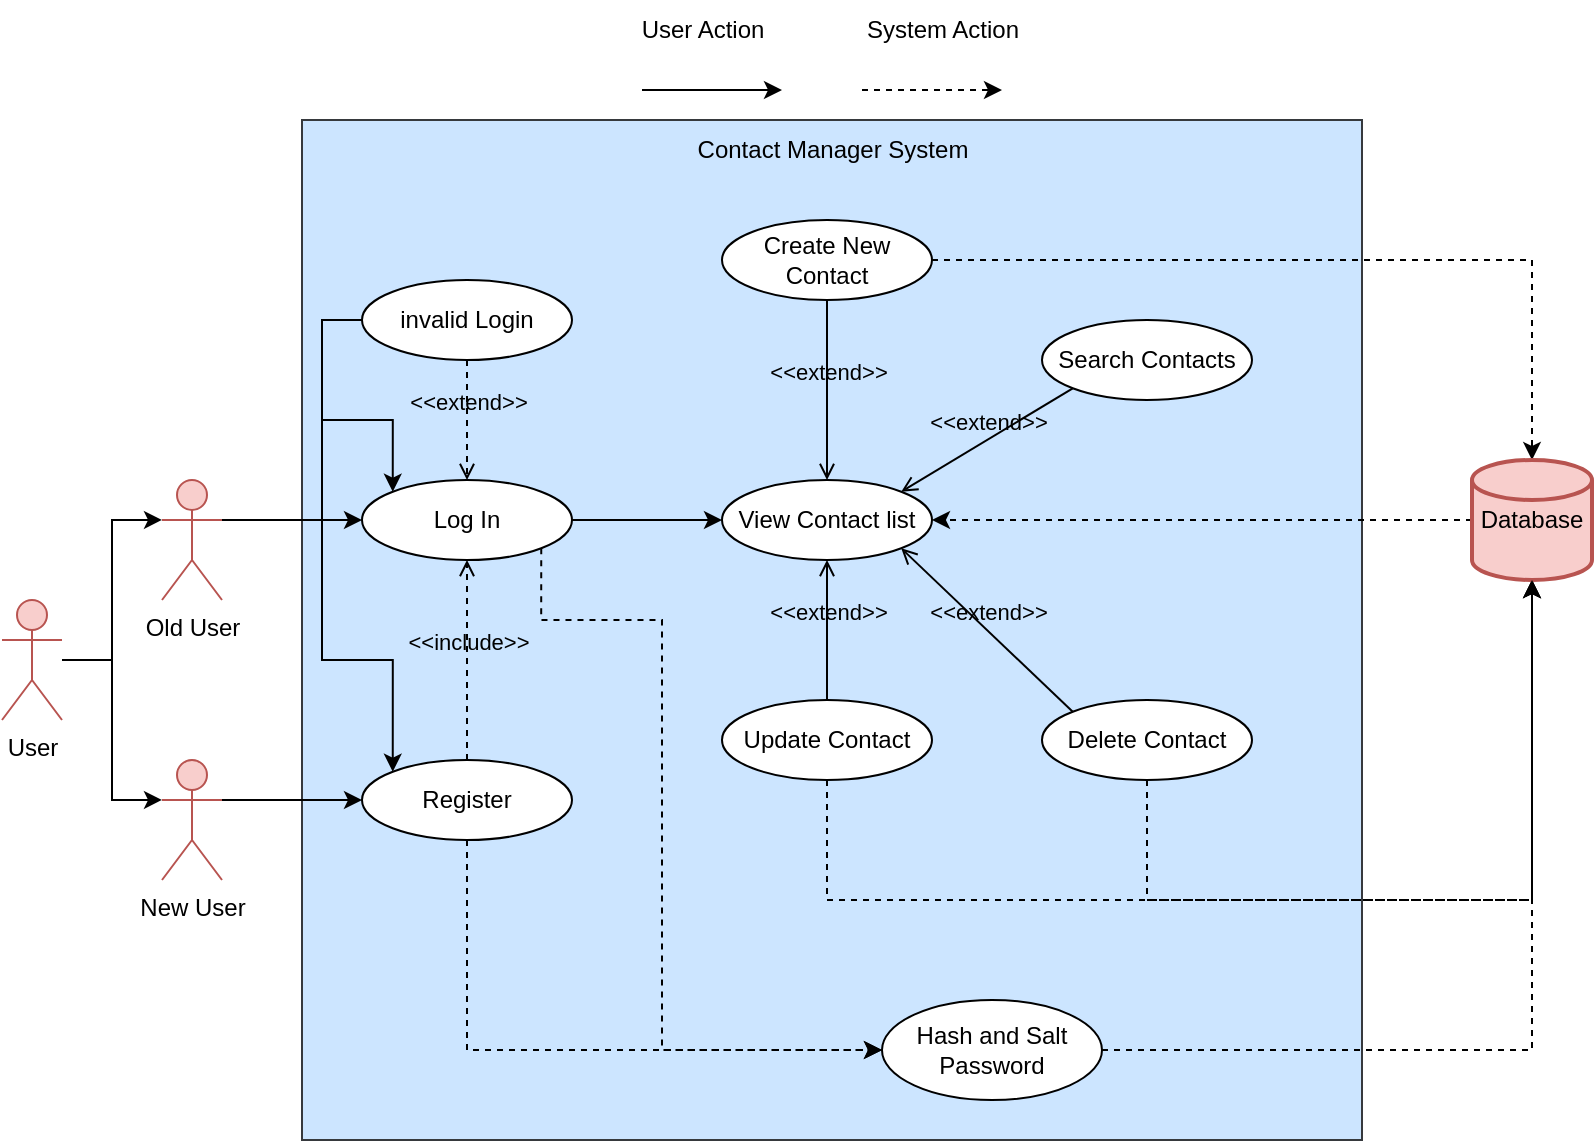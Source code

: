 <mxfile version="21.0.1" type="device"><diagram name="Page-1" id="TRR9taehtmvsiQtk2d8X"><mxGraphModel dx="1050" dy="549" grid="1" gridSize="10" guides="1" tooltips="1" connect="1" arrows="1" fold="1" page="1" pageScale="1" pageWidth="850" pageHeight="1100" math="0" shadow="0"><root><mxCell id="0"/><mxCell id="1" parent="0"/><mxCell id="_YBa0Q6TvAlZCh6nNjlT-4" value="" style="verticalLabelPosition=bottom;verticalAlign=top;html=1;shape=mxgraph.basic.rect;fillColor2=none;strokeWidth=1;size=20;indent=5;fillColor=#cce5ff;strokeColor=#36393d;" vertex="1" parent="1"><mxGeometry x="160" y="130" width="530" height="510" as="geometry"/></mxCell><mxCell id="_YBa0Q6TvAlZCh6nNjlT-39" style="edgeStyle=orthogonalEdgeStyle;rounded=0;orthogonalLoop=1;jettySize=auto;html=1;exitX=1;exitY=0.333;exitDx=0;exitDy=0;exitPerimeter=0;entryX=0;entryY=0.5;entryDx=0;entryDy=0;" edge="1" parent="1" source="_YBa0Q6TvAlZCh6nNjlT-1" target="_YBa0Q6TvAlZCh6nNjlT-6"><mxGeometry relative="1" as="geometry"/></mxCell><mxCell id="_YBa0Q6TvAlZCh6nNjlT-1" value="Old User" style="shape=umlActor;verticalLabelPosition=bottom;verticalAlign=top;html=1;fillColor=#f8cecc;strokeColor=#b85450;" vertex="1" parent="1"><mxGeometry x="90" y="310" width="30" height="60" as="geometry"/></mxCell><mxCell id="_YBa0Q6TvAlZCh6nNjlT-5" value="Contact Manager System" style="text;html=1;align=center;verticalAlign=middle;resizable=0;points=[];autosize=1;strokeColor=none;fillColor=none;" vertex="1" parent="1"><mxGeometry x="345" y="130" width="160" height="30" as="geometry"/></mxCell><mxCell id="_YBa0Q6TvAlZCh6nNjlT-24" style="edgeStyle=orthogonalEdgeStyle;rounded=0;orthogonalLoop=1;jettySize=auto;html=1;entryX=0;entryY=0.5;entryDx=0;entryDy=0;" edge="1" parent="1" source="_YBa0Q6TvAlZCh6nNjlT-6" target="_YBa0Q6TvAlZCh6nNjlT-19"><mxGeometry relative="1" as="geometry"/></mxCell><mxCell id="_YBa0Q6TvAlZCh6nNjlT-95" style="edgeStyle=orthogonalEdgeStyle;rounded=0;orthogonalLoop=1;jettySize=auto;html=1;exitX=1;exitY=1;exitDx=0;exitDy=0;entryX=0;entryY=0.5;entryDx=0;entryDy=0;dashed=1;" edge="1" parent="1" source="_YBa0Q6TvAlZCh6nNjlT-6" target="_YBa0Q6TvAlZCh6nNjlT-25"><mxGeometry relative="1" as="geometry"><Array as="points"><mxPoint x="279" y="380"/><mxPoint x="340" y="380"/><mxPoint x="340" y="595"/></Array></mxGeometry></mxCell><mxCell id="_YBa0Q6TvAlZCh6nNjlT-6" value="Log In" style="ellipse;whiteSpace=wrap;html=1;" vertex="1" parent="1"><mxGeometry x="190" y="310" width="105" height="40" as="geometry"/></mxCell><mxCell id="_YBa0Q6TvAlZCh6nNjlT-51" style="edgeStyle=orthogonalEdgeStyle;rounded=0;orthogonalLoop=1;jettySize=auto;html=1;exitX=0.5;exitY=1;exitDx=0;exitDy=0;entryX=0;entryY=0.5;entryDx=0;entryDy=0;dashed=1;" edge="1" parent="1" source="_YBa0Q6TvAlZCh6nNjlT-7" target="_YBa0Q6TvAlZCh6nNjlT-25"><mxGeometry relative="1" as="geometry"/></mxCell><mxCell id="_YBa0Q6TvAlZCh6nNjlT-7" value="Register" style="ellipse;whiteSpace=wrap;html=1;" vertex="1" parent="1"><mxGeometry x="190" y="450" width="105" height="40" as="geometry"/></mxCell><mxCell id="_YBa0Q6TvAlZCh6nNjlT-41" style="edgeStyle=orthogonalEdgeStyle;rounded=0;orthogonalLoop=1;jettySize=auto;html=1;exitX=1;exitY=0.333;exitDx=0;exitDy=0;exitPerimeter=0;entryX=0;entryY=0.5;entryDx=0;entryDy=0;" edge="1" parent="1" source="_YBa0Q6TvAlZCh6nNjlT-9" target="_YBa0Q6TvAlZCh6nNjlT-7"><mxGeometry relative="1" as="geometry"/></mxCell><mxCell id="_YBa0Q6TvAlZCh6nNjlT-9" value="New User" style="shape=umlActor;verticalLabelPosition=bottom;verticalAlign=top;html=1;fillColor=#f8cecc;strokeColor=#b85450;" vertex="1" parent="1"><mxGeometry x="90" y="450" width="30" height="60" as="geometry"/></mxCell><mxCell id="_YBa0Q6TvAlZCh6nNjlT-18" value="&amp;lt;&amp;lt;include&amp;gt;&amp;gt;" style="html=1;verticalAlign=bottom;labelBackgroundColor=none;endArrow=open;endFill=0;dashed=1;rounded=0;exitX=0.5;exitY=0;exitDx=0;exitDy=0;entryX=0.5;entryY=1;entryDx=0;entryDy=0;" edge="1" parent="1" source="_YBa0Q6TvAlZCh6nNjlT-7" target="_YBa0Q6TvAlZCh6nNjlT-6"><mxGeometry width="160" relative="1" as="geometry"><mxPoint x="340" y="350" as="sourcePoint"/><mxPoint x="500" y="350" as="targetPoint"/></mxGeometry></mxCell><mxCell id="_YBa0Q6TvAlZCh6nNjlT-19" value="View Contact list" style="ellipse;whiteSpace=wrap;html=1;" vertex="1" parent="1"><mxGeometry x="370" y="310" width="105" height="40" as="geometry"/></mxCell><mxCell id="_YBa0Q6TvAlZCh6nNjlT-20" value="Search Contacts" style="ellipse;whiteSpace=wrap;html=1;" vertex="1" parent="1"><mxGeometry x="530" y="230" width="105" height="40" as="geometry"/></mxCell><mxCell id="_YBa0Q6TvAlZCh6nNjlT-88" style="edgeStyle=orthogonalEdgeStyle;rounded=0;orthogonalLoop=1;jettySize=auto;html=1;exitX=0.5;exitY=1;exitDx=0;exitDy=0;entryX=0.5;entryY=1;entryDx=0;entryDy=0;entryPerimeter=0;dashed=1;" edge="1" parent="1" source="_YBa0Q6TvAlZCh6nNjlT-21" target="_YBa0Q6TvAlZCh6nNjlT-42"><mxGeometry relative="1" as="geometry"><Array as="points"><mxPoint x="423" y="520"/><mxPoint x="775" y="520"/></Array></mxGeometry></mxCell><mxCell id="_YBa0Q6TvAlZCh6nNjlT-21" value="Update Contact" style="ellipse;whiteSpace=wrap;html=1;" vertex="1" parent="1"><mxGeometry x="370" y="420" width="105" height="40" as="geometry"/></mxCell><mxCell id="_YBa0Q6TvAlZCh6nNjlT-68" style="edgeStyle=orthogonalEdgeStyle;rounded=0;orthogonalLoop=1;jettySize=auto;html=1;exitX=1;exitY=0.5;exitDx=0;exitDy=0;entryX=0.5;entryY=0;entryDx=0;entryDy=0;entryPerimeter=0;dashed=1;" edge="1" parent="1" source="_YBa0Q6TvAlZCh6nNjlT-23" target="_YBa0Q6TvAlZCh6nNjlT-42"><mxGeometry relative="1" as="geometry"/></mxCell><mxCell id="_YBa0Q6TvAlZCh6nNjlT-23" value="Create New Contact" style="ellipse;whiteSpace=wrap;html=1;" vertex="1" parent="1"><mxGeometry x="370" y="180" width="105" height="40" as="geometry"/></mxCell><mxCell id="_YBa0Q6TvAlZCh6nNjlT-56" style="edgeStyle=orthogonalEdgeStyle;rounded=0;orthogonalLoop=1;jettySize=auto;html=1;exitX=1;exitY=0.5;exitDx=0;exitDy=0;entryX=0.5;entryY=1;entryDx=0;entryDy=0;entryPerimeter=0;dashed=1;" edge="1" parent="1" source="_YBa0Q6TvAlZCh6nNjlT-25" target="_YBa0Q6TvAlZCh6nNjlT-42"><mxGeometry relative="1" as="geometry"><mxPoint x="776.65" y="388.49" as="targetPoint"/></mxGeometry></mxCell><mxCell id="_YBa0Q6TvAlZCh6nNjlT-25" value="Hash and Salt Password" style="ellipse;whiteSpace=wrap;html=1;" vertex="1" parent="1"><mxGeometry x="450" y="570" width="110" height="50" as="geometry"/></mxCell><mxCell id="_YBa0Q6TvAlZCh6nNjlT-37" style="edgeStyle=orthogonalEdgeStyle;rounded=0;orthogonalLoop=1;jettySize=auto;html=1;entryX=0;entryY=0.333;entryDx=0;entryDy=0;entryPerimeter=0;" edge="1" parent="1" source="_YBa0Q6TvAlZCh6nNjlT-26" target="_YBa0Q6TvAlZCh6nNjlT-1"><mxGeometry relative="1" as="geometry"/></mxCell><mxCell id="_YBa0Q6TvAlZCh6nNjlT-38" style="edgeStyle=orthogonalEdgeStyle;rounded=0;orthogonalLoop=1;jettySize=auto;html=1;entryX=0;entryY=0.333;entryDx=0;entryDy=0;entryPerimeter=0;" edge="1" parent="1" source="_YBa0Q6TvAlZCh6nNjlT-26" target="_YBa0Q6TvAlZCh6nNjlT-9"><mxGeometry relative="1" as="geometry"/></mxCell><mxCell id="_YBa0Q6TvAlZCh6nNjlT-26" value="User" style="shape=umlActor;verticalLabelPosition=bottom;verticalAlign=top;html=1;fillColor=#f8cecc;strokeColor=#b85450;" vertex="1" parent="1"><mxGeometry x="10" y="370" width="30" height="60" as="geometry"/></mxCell><mxCell id="_YBa0Q6TvAlZCh6nNjlT-70" style="edgeStyle=orthogonalEdgeStyle;rounded=0;orthogonalLoop=1;jettySize=auto;html=1;entryX=1;entryY=0.5;entryDx=0;entryDy=0;dashed=1;" edge="1" parent="1" source="_YBa0Q6TvAlZCh6nNjlT-42" target="_YBa0Q6TvAlZCh6nNjlT-19"><mxGeometry relative="1" as="geometry"/></mxCell><mxCell id="_YBa0Q6TvAlZCh6nNjlT-42" value="&lt;p style=&quot;line-height: 130%;&quot;&gt;Database&lt;/p&gt;" style="strokeWidth=2;html=1;shape=mxgraph.flowchart.database;whiteSpace=wrap;fillColor=#f8cecc;strokeColor=#b85450;" vertex="1" parent="1"><mxGeometry x="745" y="300" width="60" height="60" as="geometry"/></mxCell><mxCell id="_YBa0Q6TvAlZCh6nNjlT-48" style="edgeStyle=orthogonalEdgeStyle;rounded=0;orthogonalLoop=1;jettySize=auto;html=1;exitX=0;exitY=0.5;exitDx=0;exitDy=0;entryX=0;entryY=0;entryDx=0;entryDy=0;" edge="1" parent="1" source="_YBa0Q6TvAlZCh6nNjlT-44" target="_YBa0Q6TvAlZCh6nNjlT-7"><mxGeometry relative="1" as="geometry"><Array as="points"><mxPoint x="170" y="230"/><mxPoint x="170" y="400"/><mxPoint x="206" y="400"/></Array></mxGeometry></mxCell><mxCell id="_YBa0Q6TvAlZCh6nNjlT-49" style="edgeStyle=orthogonalEdgeStyle;rounded=0;orthogonalLoop=1;jettySize=auto;html=1;exitX=0;exitY=0.5;exitDx=0;exitDy=0;entryX=0;entryY=0;entryDx=0;entryDy=0;" edge="1" parent="1" source="_YBa0Q6TvAlZCh6nNjlT-44" target="_YBa0Q6TvAlZCh6nNjlT-6"><mxGeometry relative="1" as="geometry"/></mxCell><mxCell id="_YBa0Q6TvAlZCh6nNjlT-44" value="invalid Login" style="ellipse;whiteSpace=wrap;html=1;" vertex="1" parent="1"><mxGeometry x="190" y="210" width="105" height="40" as="geometry"/></mxCell><mxCell id="_YBa0Q6TvAlZCh6nNjlT-45" value="&amp;lt;&amp;lt;extend&amp;gt;&amp;gt;" style="html=1;verticalAlign=bottom;labelBackgroundColor=none;endArrow=open;endFill=0;dashed=1;rounded=0;entryX=0.5;entryY=0;entryDx=0;entryDy=0;exitX=0.5;exitY=1;exitDx=0;exitDy=0;" edge="1" parent="1" source="_YBa0Q6TvAlZCh6nNjlT-44" target="_YBa0Q6TvAlZCh6nNjlT-6"><mxGeometry width="160" relative="1" as="geometry"><mxPoint x="80" y="200" as="sourcePoint"/><mxPoint x="510" y="330" as="targetPoint"/></mxGeometry></mxCell><mxCell id="_YBa0Q6TvAlZCh6nNjlT-86" style="edgeStyle=orthogonalEdgeStyle;rounded=0;orthogonalLoop=1;jettySize=auto;html=1;exitX=0.5;exitY=1;exitDx=0;exitDy=0;entryX=0.5;entryY=1;entryDx=0;entryDy=0;entryPerimeter=0;dashed=1;" edge="1" parent="1" source="_YBa0Q6TvAlZCh6nNjlT-60" target="_YBa0Q6TvAlZCh6nNjlT-42"><mxGeometry relative="1" as="geometry"><Array as="points"><mxPoint x="583" y="520"/><mxPoint x="775" y="520"/></Array></mxGeometry></mxCell><mxCell id="_YBa0Q6TvAlZCh6nNjlT-60" value="Delete Contact" style="ellipse;whiteSpace=wrap;html=1;" vertex="1" parent="1"><mxGeometry x="530" y="420" width="105" height="40" as="geometry"/></mxCell><mxCell id="_YBa0Q6TvAlZCh6nNjlT-71" value="&amp;lt;&amp;lt;extend&amp;gt;&amp;gt;" style="html=1;verticalAlign=bottom;labelBackgroundColor=none;endArrow=open;endFill=0;rounded=0;entryX=1;entryY=1;entryDx=0;entryDy=0;exitX=0;exitY=0;exitDx=0;exitDy=0;" edge="1" parent="1" source="_YBa0Q6TvAlZCh6nNjlT-60" target="_YBa0Q6TvAlZCh6nNjlT-19"><mxGeometry width="160" relative="1" as="geometry"><mxPoint x="273" y="280" as="sourcePoint"/><mxPoint x="273" y="340" as="targetPoint"/></mxGeometry></mxCell><mxCell id="_YBa0Q6TvAlZCh6nNjlT-72" value="&amp;lt;&amp;lt;extend&amp;gt;&amp;gt;" style="html=1;verticalAlign=bottom;labelBackgroundColor=none;endArrow=open;endFill=0;rounded=0;exitX=0;exitY=1;exitDx=0;exitDy=0;entryX=1;entryY=0;entryDx=0;entryDy=0;" edge="1" parent="1" source="_YBa0Q6TvAlZCh6nNjlT-20" target="_YBa0Q6TvAlZCh6nNjlT-19"><mxGeometry width="160" relative="1" as="geometry"><mxPoint x="283" y="290" as="sourcePoint"/><mxPoint x="283" y="350" as="targetPoint"/></mxGeometry></mxCell><mxCell id="_YBa0Q6TvAlZCh6nNjlT-73" value="&amp;lt;&amp;lt;extend&amp;gt;&amp;gt;" style="html=1;verticalAlign=bottom;labelBackgroundColor=none;endArrow=open;endFill=0;rounded=0;entryX=0.5;entryY=0;entryDx=0;entryDy=0;exitX=0.5;exitY=1;exitDx=0;exitDy=0;" edge="1" parent="1" source="_YBa0Q6TvAlZCh6nNjlT-23" target="_YBa0Q6TvAlZCh6nNjlT-19"><mxGeometry width="160" relative="1" as="geometry"><mxPoint x="293" y="300" as="sourcePoint"/><mxPoint x="293" y="360" as="targetPoint"/></mxGeometry></mxCell><mxCell id="_YBa0Q6TvAlZCh6nNjlT-74" value="&amp;lt;&amp;lt;extend&amp;gt;&amp;gt;" style="html=1;verticalAlign=bottom;labelBackgroundColor=none;endArrow=open;endFill=0;rounded=0;exitX=0.5;exitY=0;exitDx=0;exitDy=0;entryX=0.5;entryY=1;entryDx=0;entryDy=0;" edge="1" parent="1" source="_YBa0Q6TvAlZCh6nNjlT-21" target="_YBa0Q6TvAlZCh6nNjlT-19"><mxGeometry width="160" relative="1" as="geometry"><mxPoint x="303" y="310" as="sourcePoint"/><mxPoint x="303" y="370" as="targetPoint"/></mxGeometry></mxCell><mxCell id="_YBa0Q6TvAlZCh6nNjlT-89" value="" style="endArrow=classic;html=1;rounded=0;" edge="1" parent="1"><mxGeometry width="50" height="50" relative="1" as="geometry"><mxPoint x="330" y="115" as="sourcePoint"/><mxPoint x="400" y="115" as="targetPoint"/></mxGeometry></mxCell><mxCell id="_YBa0Q6TvAlZCh6nNjlT-91" value="" style="endArrow=classic;html=1;rounded=0;dashed=1;" edge="1" parent="1"><mxGeometry width="50" height="50" relative="1" as="geometry"><mxPoint x="440" y="115" as="sourcePoint"/><mxPoint x="510" y="115" as="targetPoint"/></mxGeometry></mxCell><mxCell id="_YBa0Q6TvAlZCh6nNjlT-92" value="User Action" style="text;html=1;align=center;verticalAlign=middle;resizable=0;points=[];autosize=1;strokeColor=none;fillColor=none;" vertex="1" parent="1"><mxGeometry x="320" y="70" width="80" height="30" as="geometry"/></mxCell><mxCell id="_YBa0Q6TvAlZCh6nNjlT-94" value="System Action" style="text;html=1;align=center;verticalAlign=middle;resizable=0;points=[];autosize=1;strokeColor=none;fillColor=none;" vertex="1" parent="1"><mxGeometry x="430" y="70" width="100" height="30" as="geometry"/></mxCell></root></mxGraphModel></diagram></mxfile>